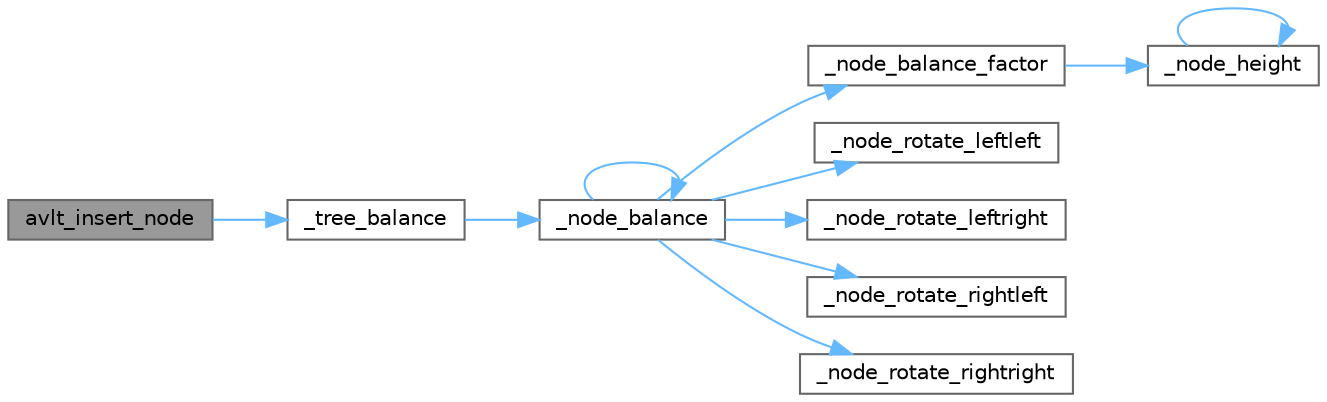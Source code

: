 digraph "avlt_insert_node"
{
 // INTERACTIVE_SVG=YES
 // LATEX_PDF_SIZE
  bgcolor="transparent";
  edge [fontname=Helvetica,fontsize=10,labelfontname=Helvetica,labelfontsize=10];
  node [fontname=Helvetica,fontsize=10,shape=box,height=0.2,width=0.4];
  rankdir="LR";
  Node1 [id="Node000001",label="avlt_insert_node",height=0.2,width=0.4,color="gray40", fillcolor="grey60", style="filled", fontcolor="black",tooltip=" "];
  Node1 -> Node2 [id="edge1_Node000001_Node000002",color="steelblue1",style="solid",tooltip=" "];
  Node2 [id="Node000002",label="_tree_balance",height=0.2,width=0.4,color="grey40", fillcolor="white", style="filled",URL="$avltree_8c.html#a8ead7bb96619788a3769bf02ffc7ddb0",tooltip=" "];
  Node2 -> Node3 [id="edge2_Node000002_Node000003",color="steelblue1",style="solid",tooltip=" "];
  Node3 [id="Node000003",label="_node_balance",height=0.2,width=0.4,color="grey40", fillcolor="white", style="filled",URL="$avltree_8c.html#a409e21b0ca019f5dd84b9bd03f0a4551",tooltip=" "];
  Node3 -> Node3 [id="edge3_Node000003_Node000003",color="steelblue1",style="solid",tooltip=" "];
  Node3 -> Node4 [id="edge4_Node000003_Node000004",color="steelblue1",style="solid",tooltip=" "];
  Node4 [id="Node000004",label="_node_balance_factor",height=0.2,width=0.4,color="grey40", fillcolor="white", style="filled",URL="$avltree_8c.html#ad302b38794c155c12839bfb174420b7b",tooltip=" "];
  Node4 -> Node5 [id="edge5_Node000004_Node000005",color="steelblue1",style="solid",tooltip=" "];
  Node5 [id="Node000005",label="_node_height",height=0.2,width=0.4,color="grey40", fillcolor="white", style="filled",URL="$avltree_8c.html#a9c2fe9f761b42a5763b0a54960407fdb",tooltip=" "];
  Node5 -> Node5 [id="edge6_Node000005_Node000005",color="steelblue1",style="solid",tooltip=" "];
  Node3 -> Node6 [id="edge7_Node000003_Node000006",color="steelblue1",style="solid",tooltip=" "];
  Node6 [id="Node000006",label="_node_rotate_leftleft",height=0.2,width=0.4,color="grey40", fillcolor="white", style="filled",URL="$avltree_8c.html#abacf5762e086524e6c330fc423ca0f29",tooltip=" "];
  Node3 -> Node7 [id="edge8_Node000003_Node000007",color="steelblue1",style="solid",tooltip=" "];
  Node7 [id="Node000007",label="_node_rotate_leftright",height=0.2,width=0.4,color="grey40", fillcolor="white", style="filled",URL="$avltree_8c.html#a68014848fecb2fa2123ab65da6644175",tooltip=" "];
  Node3 -> Node8 [id="edge9_Node000003_Node000008",color="steelblue1",style="solid",tooltip=" "];
  Node8 [id="Node000008",label="_node_rotate_rightleft",height=0.2,width=0.4,color="grey40", fillcolor="white", style="filled",URL="$avltree_8c.html#ac68caaea5bbf14cd2c10429bb3a7ee4c",tooltip=" "];
  Node3 -> Node9 [id="edge10_Node000003_Node000009",color="steelblue1",style="solid",tooltip=" "];
  Node9 [id="Node000009",label="_node_rotate_rightright",height=0.2,width=0.4,color="grey40", fillcolor="white", style="filled",URL="$avltree_8c.html#a1731bd42e319053bc53156c76776c27a",tooltip=" "];
}
